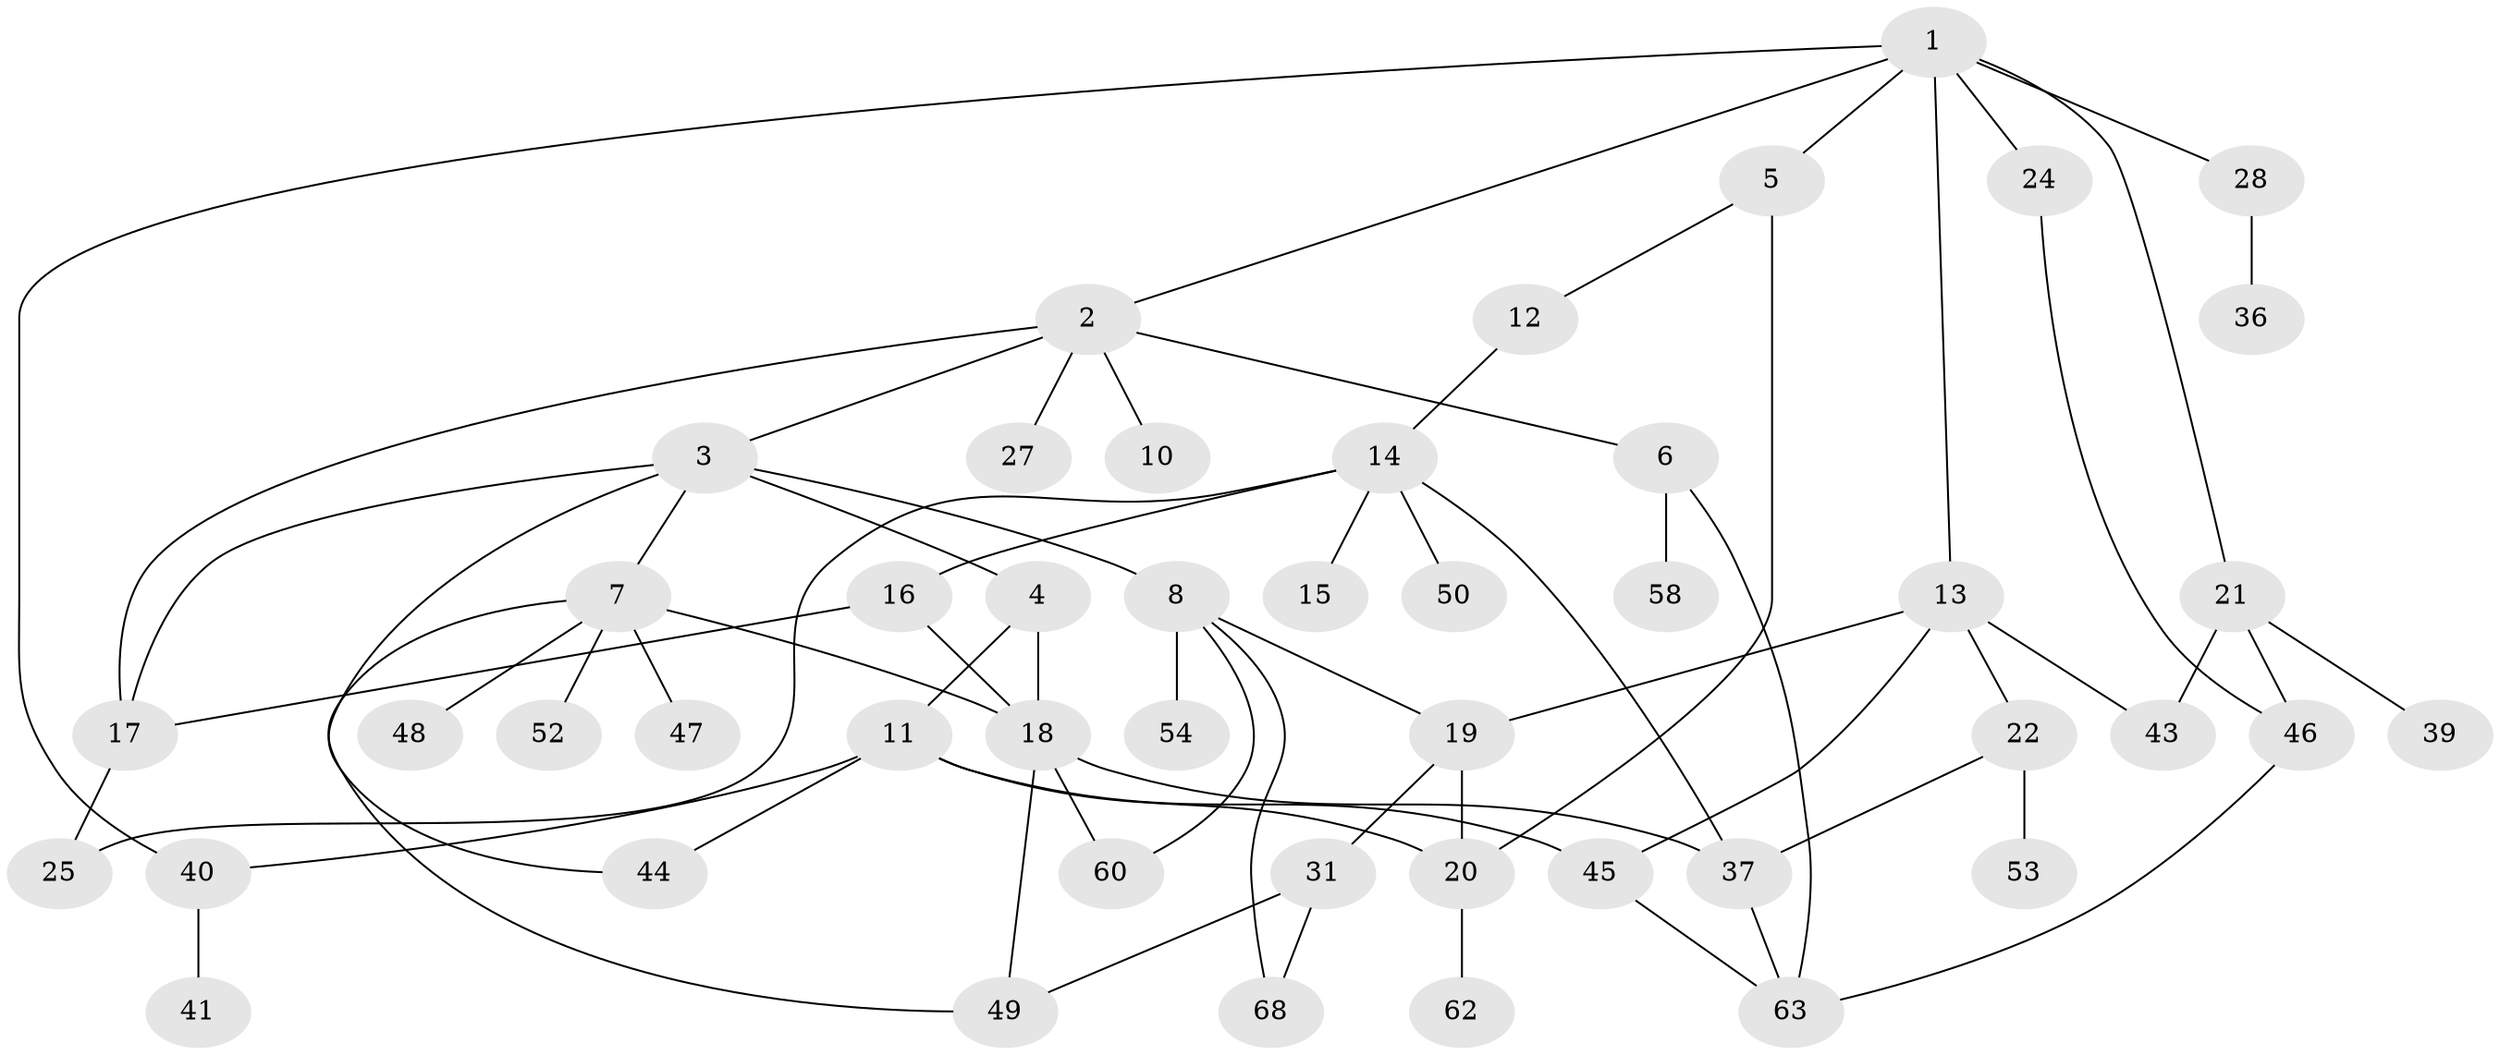 // original degree distribution, {7: 0.014705882352941176, 6: 0.08823529411764706, 3: 0.23529411764705882, 5: 0.04411764705882353, 1: 0.2647058823529412, 4: 0.08823529411764706, 2: 0.2647058823529412}
// Generated by graph-tools (version 1.1) at 2025/16/03/04/25 18:16:57]
// undirected, 47 vertices, 68 edges
graph export_dot {
graph [start="1"]
  node [color=gray90,style=filled];
  1;
  2;
  3;
  4;
  5 [super="+26"];
  6;
  7 [super="+30"];
  8 [super="+9"];
  10;
  11 [super="+34"];
  12;
  13 [super="+38"];
  14;
  15;
  16;
  17 [super="+59"];
  18 [super="+32+51"];
  19 [super="+35"];
  20 [super="+42+29+23"];
  21;
  22;
  24;
  25;
  27;
  28;
  31;
  36;
  37;
  39;
  40;
  41;
  43;
  44 [super="+56"];
  45;
  46;
  47;
  48 [super="+55"];
  49;
  50;
  52;
  53;
  54;
  58;
  60;
  62;
  63 [super="+67+64"];
  68;
  1 -- 2;
  1 -- 5;
  1 -- 13;
  1 -- 21;
  1 -- 24;
  1 -- 28;
  1 -- 40;
  2 -- 3;
  2 -- 6;
  2 -- 10;
  2 -- 27;
  2 -- 17;
  3 -- 4;
  3 -- 7;
  3 -- 8;
  3 -- 44;
  3 -- 17;
  4 -- 11;
  4 -- 18;
  5 -- 12;
  5 -- 20;
  6 -- 58;
  6 -- 63;
  7 -- 47;
  7 -- 48;
  7 -- 52;
  7 -- 18;
  7 -- 49;
  8 -- 54;
  8 -- 60;
  8 -- 19 [weight=2];
  8 -- 68;
  11 -- 20 [weight=2];
  11 -- 40;
  11 -- 45;
  11 -- 44;
  12 -- 14;
  13 -- 19;
  13 -- 22;
  13 -- 45;
  13 -- 43;
  14 -- 15;
  14 -- 16;
  14 -- 25;
  14 -- 50;
  14 -- 37;
  16 -- 17;
  16 -- 18;
  17 -- 25;
  18 -- 37;
  18 -- 60;
  18 -- 49;
  19 -- 31;
  19 -- 20 [weight=2];
  20 -- 62;
  21 -- 39;
  21 -- 46;
  21 -- 43;
  22 -- 53;
  22 -- 37;
  24 -- 46;
  28 -- 36;
  31 -- 49;
  31 -- 68;
  37 -- 63;
  40 -- 41;
  45 -- 63;
  46 -- 63;
}
